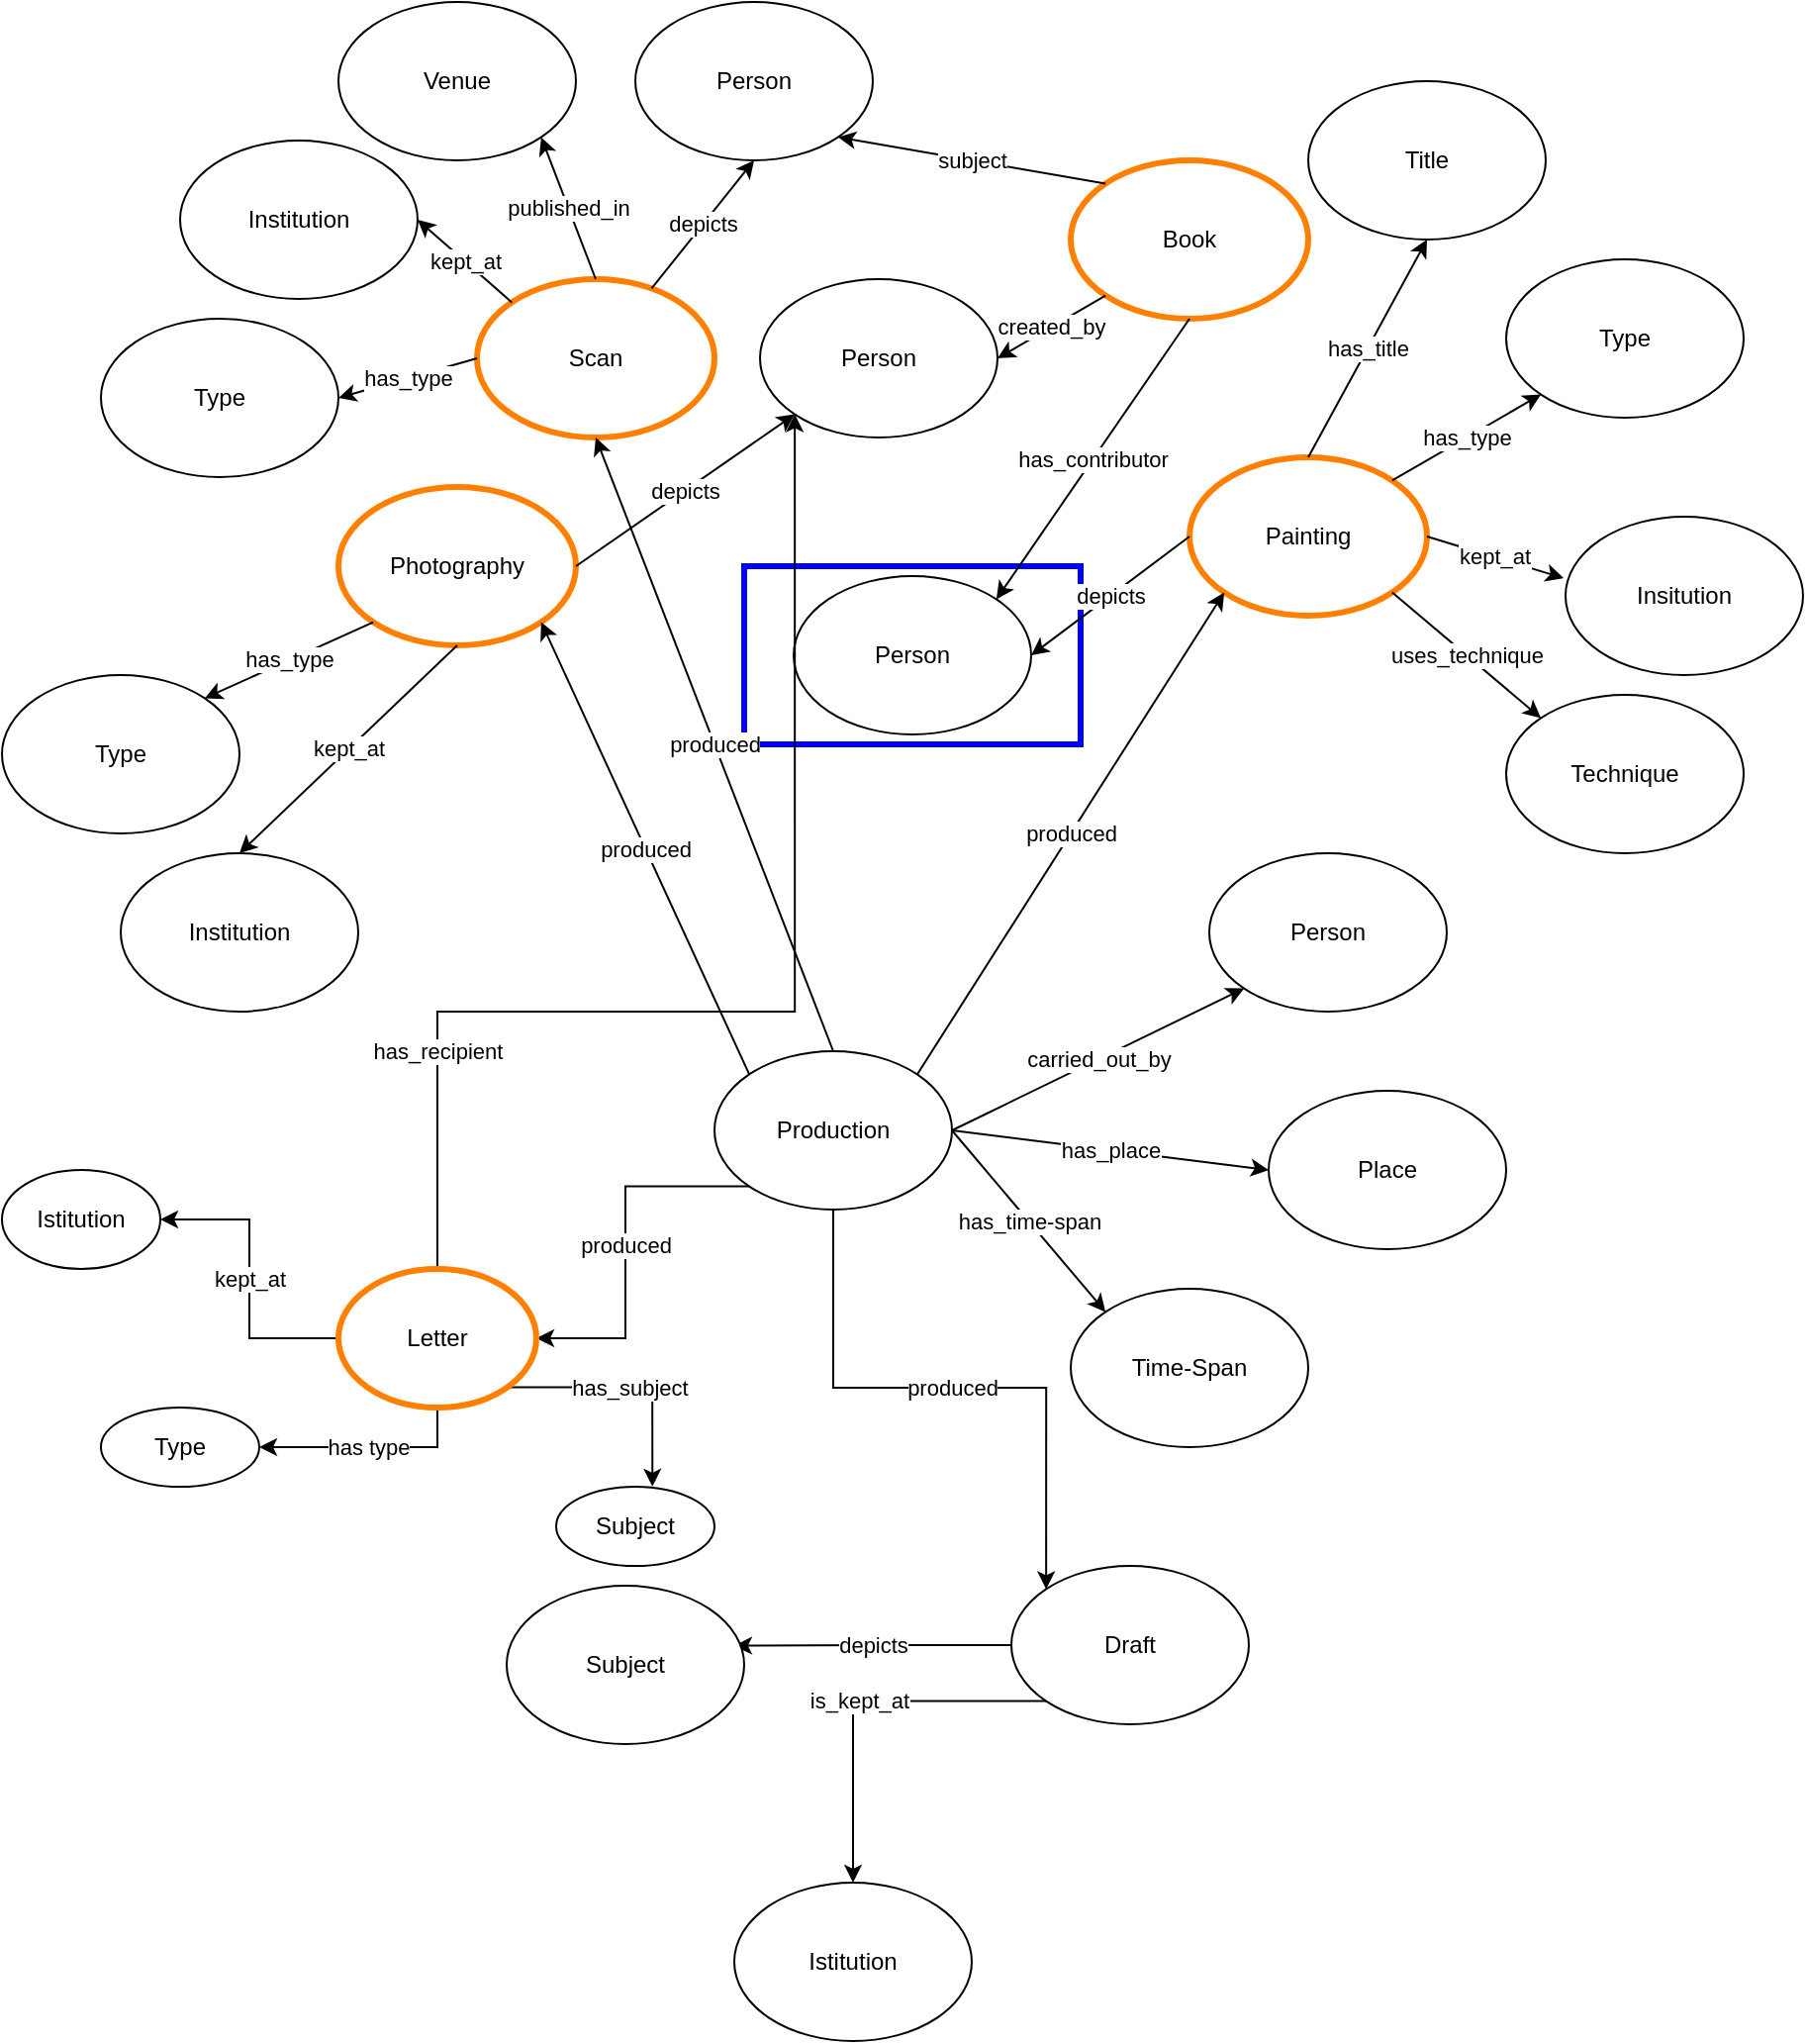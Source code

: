 <mxfile version="12.9.3" type="device"><diagram id="bDDkEWR-2ZyQR0Rezxwh" name="Page-1"><mxGraphModel dx="1539" dy="363" grid="1" gridSize="10" guides="1" tooltips="1" connect="1" arrows="1" fold="1" page="1" pageScale="1" pageWidth="827" pageHeight="1169" math="0" shadow="0"><root><mxCell id="0"/><mxCell id="1" parent="0"/><mxCell id="DpxvveYnkvIqJv0rZraR-32" value="" style="rounded=0;whiteSpace=wrap;html=1;strokeColor=#0000FF;strokeWidth=3;" parent="1" vertex="1"><mxGeometry x="285" y="335" width="170" height="90" as="geometry"/></mxCell><mxCell id="DpxvveYnkvIqJv0rZraR-1" value="Person" style="ellipse;whiteSpace=wrap;html=1;" parent="1" vertex="1"><mxGeometry x="310" y="340" width="120" height="80" as="geometry"/></mxCell><mxCell id="DpxvveYnkvIqJv0rZraR-3" value="Painting" style="ellipse;whiteSpace=wrap;html=1;strokeColor=#FF8000;strokeWidth=3;" parent="1" vertex="1"><mxGeometry x="510" y="280" width="120" height="80" as="geometry"/></mxCell><mxCell id="DpxvveYnkvIqJv0rZraR-5" value="depicts" style="endArrow=classic;html=1;exitX=0;exitY=0.5;exitDx=0;exitDy=0;entryX=1;entryY=0.5;entryDx=0;entryDy=0;" parent="1" source="DpxvveYnkvIqJv0rZraR-3" target="DpxvveYnkvIqJv0rZraR-1" edge="1"><mxGeometry width="50" height="50" relative="1" as="geometry"><mxPoint x="570" y="310" as="sourcePoint"/><mxPoint x="620" y="260" as="targetPoint"/></mxGeometry></mxCell><mxCell id="v0LLpTirpBKi9YI5wZAa-7" value="produced" style="edgeStyle=orthogonalEdgeStyle;rounded=0;orthogonalLoop=1;jettySize=auto;html=1;exitX=0;exitY=1;exitDx=0;exitDy=0;entryX=1;entryY=0.5;entryDx=0;entryDy=0;" parent="1" source="DpxvveYnkvIqJv0rZraR-6" target="v0LLpTirpBKi9YI5wZAa-1" edge="1"><mxGeometry relative="1" as="geometry"/></mxCell><mxCell id="l1rlPNUPFTy6gsJYCUrS-14" value="produced" style="edgeStyle=orthogonalEdgeStyle;rounded=0;orthogonalLoop=1;jettySize=auto;html=1;exitX=0.5;exitY=1;exitDx=0;exitDy=0;entryX=0;entryY=0;entryDx=0;entryDy=0;" edge="1" parent="1" source="DpxvveYnkvIqJv0rZraR-6" target="l1rlPNUPFTy6gsJYCUrS-6"><mxGeometry relative="1" as="geometry"/></mxCell><mxCell id="DpxvveYnkvIqJv0rZraR-6" value="Production" style="ellipse;whiteSpace=wrap;html=1;strokeColor=#000000;strokeWidth=1;" parent="1" vertex="1"><mxGeometry x="270" y="580" width="120" height="80" as="geometry"/></mxCell><mxCell id="DpxvveYnkvIqJv0rZraR-8" value="produced" style="endArrow=classic;html=1;exitX=1;exitY=0;exitDx=0;exitDy=0;entryX=0;entryY=1;entryDx=0;entryDy=0;" parent="1" source="DpxvveYnkvIqJv0rZraR-6" target="DpxvveYnkvIqJv0rZraR-3" edge="1"><mxGeometry width="50" height="50" relative="1" as="geometry"><mxPoint x="520" y="450" as="sourcePoint"/><mxPoint x="570" y="400" as="targetPoint"/></mxGeometry></mxCell><mxCell id="DpxvveYnkvIqJv0rZraR-9" value="carried_out_by" style="endArrow=classic;html=1;exitX=1;exitY=0.5;exitDx=0;exitDy=0;entryX=0;entryY=1;entryDx=0;entryDy=0;" parent="1" source="DpxvveYnkvIqJv0rZraR-6" target="DpxvveYnkvIqJv0rZraR-10" edge="1"><mxGeometry width="50" height="50" relative="1" as="geometry"><mxPoint x="240" y="650" as="sourcePoint"/><mxPoint x="210" y="680" as="targetPoint"/></mxGeometry></mxCell><mxCell id="DpxvveYnkvIqJv0rZraR-10" value="Person" style="ellipse;whiteSpace=wrap;html=1;strokeColor=#000000;strokeWidth=1;" parent="1" vertex="1"><mxGeometry x="520" y="480" width="120" height="80" as="geometry"/></mxCell><mxCell id="DpxvveYnkvIqJv0rZraR-11" value="has_time-span" style="endArrow=classic;html=1;entryX=0;entryY=0;entryDx=0;entryDy=0;exitX=1;exitY=0.5;exitDx=0;exitDy=0;" parent="1" source="DpxvveYnkvIqJv0rZraR-6" target="DpxvveYnkvIqJv0rZraR-13" edge="1"><mxGeometry width="50" height="50" relative="1" as="geometry"><mxPoint x="370" y="650" as="sourcePoint"/><mxPoint x="320" y="730" as="targetPoint"/><Array as="points"/></mxGeometry></mxCell><mxCell id="DpxvveYnkvIqJv0rZraR-13" value="Time-Span" style="ellipse;whiteSpace=wrap;html=1;strokeColor=#000000;strokeWidth=1;" parent="1" vertex="1"><mxGeometry x="450" y="700" width="120" height="80" as="geometry"/></mxCell><mxCell id="DpxvveYnkvIqJv0rZraR-14" value="Place" style="ellipse;whiteSpace=wrap;html=1;strokeColor=#000000;strokeWidth=1;" parent="1" vertex="1"><mxGeometry x="550" y="600" width="120" height="80" as="geometry"/></mxCell><mxCell id="DpxvveYnkvIqJv0rZraR-15" value="has_place" style="endArrow=classic;html=1;entryX=0;entryY=0.5;entryDx=0;entryDy=0;exitX=1;exitY=0.5;exitDx=0;exitDy=0;" parent="1" source="DpxvveYnkvIqJv0rZraR-6" target="DpxvveYnkvIqJv0rZraR-14" edge="1"><mxGeometry width="50" height="50" relative="1" as="geometry"><mxPoint x="380" y="610" as="sourcePoint"/><mxPoint x="510" y="650" as="targetPoint"/></mxGeometry></mxCell><mxCell id="DpxvveYnkvIqJv0rZraR-16" value="Title" style="ellipse;whiteSpace=wrap;html=1;" parent="1" vertex="1"><mxGeometry x="570" y="90" width="120" height="80" as="geometry"/></mxCell><mxCell id="DpxvveYnkvIqJv0rZraR-17" value="Type" style="ellipse;whiteSpace=wrap;html=1;" parent="1" vertex="1"><mxGeometry x="670" y="180" width="120" height="80" as="geometry"/></mxCell><mxCell id="DpxvveYnkvIqJv0rZraR-18" value="has_title" style="endArrow=classic;html=1;exitX=0.5;exitY=0;exitDx=0;exitDy=0;entryX=0.5;entryY=1;entryDx=0;entryDy=0;" parent="1" source="DpxvveYnkvIqJv0rZraR-3" target="DpxvveYnkvIqJv0rZraR-16" edge="1"><mxGeometry width="50" height="50" relative="1" as="geometry"><mxPoint x="540" y="250" as="sourcePoint"/><mxPoint x="590" y="200" as="targetPoint"/></mxGeometry></mxCell><mxCell id="DpxvveYnkvIqJv0rZraR-19" value="has_type" style="endArrow=classic;html=1;exitX=1;exitY=0;exitDx=0;exitDy=0;entryX=0;entryY=1;entryDx=0;entryDy=0;" parent="1" source="DpxvveYnkvIqJv0rZraR-3" target="DpxvveYnkvIqJv0rZraR-17" edge="1"><mxGeometry width="50" height="50" relative="1" as="geometry"><mxPoint x="670" y="330" as="sourcePoint"/><mxPoint x="720" y="280" as="targetPoint"/></mxGeometry></mxCell><mxCell id="DpxvveYnkvIqJv0rZraR-22" value="Insitution" style="ellipse;whiteSpace=wrap;html=1;" parent="1" vertex="1"><mxGeometry x="700" y="310" width="120" height="80" as="geometry"/></mxCell><mxCell id="DpxvveYnkvIqJv0rZraR-23" value="kept_at" style="endArrow=classic;html=1;exitX=1;exitY=0.5;exitDx=0;exitDy=0;entryX=-0.008;entryY=0.388;entryDx=0;entryDy=0;entryPerimeter=0;" parent="1" source="DpxvveYnkvIqJv0rZraR-3" target="DpxvveYnkvIqJv0rZraR-22" edge="1"><mxGeometry width="50" height="50" relative="1" as="geometry"><mxPoint x="640" y="390" as="sourcePoint"/><mxPoint x="690" y="340" as="targetPoint"/></mxGeometry></mxCell><mxCell id="DpxvveYnkvIqJv0rZraR-24" value="Technique" style="ellipse;whiteSpace=wrap;html=1;strokeColor=#000000;strokeWidth=1;" parent="1" vertex="1"><mxGeometry x="670" y="400" width="120" height="80" as="geometry"/></mxCell><mxCell id="DpxvveYnkvIqJv0rZraR-25" value="uses_technique" style="endArrow=classic;html=1;exitX=1;exitY=1;exitDx=0;exitDy=0;entryX=0;entryY=0;entryDx=0;entryDy=0;" parent="1" source="DpxvveYnkvIqJv0rZraR-3" target="DpxvveYnkvIqJv0rZraR-24" edge="1"><mxGeometry width="50" height="50" relative="1" as="geometry"><mxPoint x="590" y="430" as="sourcePoint"/><mxPoint x="640" y="380" as="targetPoint"/></mxGeometry></mxCell><mxCell id="DpxvveYnkvIqJv0rZraR-27" value="Book" style="ellipse;whiteSpace=wrap;html=1;strokeColor=#FF8000;strokeWidth=3;" parent="1" vertex="1"><mxGeometry x="450" y="130" width="120" height="80" as="geometry"/></mxCell><mxCell id="DpxvveYnkvIqJv0rZraR-28" value="has_contributor" style="endArrow=classic;html=1;exitX=0.5;exitY=1;exitDx=0;exitDy=0;entryX=1;entryY=0;entryDx=0;entryDy=0;" parent="1" source="DpxvveYnkvIqJv0rZraR-27" target="DpxvveYnkvIqJv0rZraR-1" edge="1"><mxGeometry width="50" height="50" relative="1" as="geometry"><mxPoint x="170" y="360" as="sourcePoint"/><mxPoint x="220" y="310" as="targetPoint"/></mxGeometry></mxCell><mxCell id="DpxvveYnkvIqJv0rZraR-29" value="Person" style="ellipse;whiteSpace=wrap;html=1;strokeColor=#000000;strokeWidth=1;" parent="1" vertex="1"><mxGeometry x="230" y="50" width="120" height="80" as="geometry"/></mxCell><mxCell id="DpxvveYnkvIqJv0rZraR-30" value="subject" style="endArrow=classic;html=1;exitX=0;exitY=0;exitDx=0;exitDy=0;entryX=1;entryY=1;entryDx=0;entryDy=0;" parent="1" source="DpxvveYnkvIqJv0rZraR-27" target="DpxvveYnkvIqJv0rZraR-29" edge="1"><mxGeometry width="50" height="50" relative="1" as="geometry"><mxPoint x="280" y="190" as="sourcePoint"/><mxPoint x="330" y="140" as="targetPoint"/></mxGeometry></mxCell><mxCell id="DpxvveYnkvIqJv0rZraR-33" value="Scan" style="ellipse;whiteSpace=wrap;html=1;strokeColor=#FF8000;strokeWidth=3;container=1;" parent="1" vertex="1"><mxGeometry x="150" y="190" width="120" height="80" as="geometry"/></mxCell><mxCell id="DpxvveYnkvIqJv0rZraR-34" value="depicts" style="endArrow=classic;html=1;entryX=0.5;entryY=1;entryDx=0;entryDy=0;" parent="1" source="DpxvveYnkvIqJv0rZraR-33" target="DpxvveYnkvIqJv0rZraR-29" edge="1"><mxGeometry width="50" height="50" relative="1" as="geometry"><mxPoint x="180" y="170" as="sourcePoint"/><mxPoint x="230" y="120" as="targetPoint"/></mxGeometry></mxCell><mxCell id="DpxvveYnkvIqJv0rZraR-35" value="produced" style="endArrow=classic;html=1;exitX=0.5;exitY=0;exitDx=0;exitDy=0;entryX=0.5;entryY=1;entryDx=0;entryDy=0;" parent="1" source="DpxvveYnkvIqJv0rZraR-6" target="DpxvveYnkvIqJv0rZraR-33" edge="1"><mxGeometry width="50" height="50" relative="1" as="geometry"><mxPoint x="140" y="480" as="sourcePoint"/><mxPoint x="190" y="430" as="targetPoint"/></mxGeometry></mxCell><mxCell id="DpxvveYnkvIqJv0rZraR-36" value="Venue" style="ellipse;whiteSpace=wrap;html=1;strokeColor=#000000;strokeWidth=1;" parent="1" vertex="1"><mxGeometry x="80" y="50" width="120" height="80" as="geometry"/></mxCell><mxCell id="DpxvveYnkvIqJv0rZraR-37" value="published_in" style="endArrow=classic;html=1;exitX=0.5;exitY=0;exitDx=0;exitDy=0;entryX=1;entryY=1;entryDx=0;entryDy=0;" parent="1" source="DpxvveYnkvIqJv0rZraR-33" target="DpxvveYnkvIqJv0rZraR-36" edge="1"><mxGeometry width="50" height="50" relative="1" as="geometry"><mxPoint x="60" y="250" as="sourcePoint"/><mxPoint x="110" y="200" as="targetPoint"/></mxGeometry></mxCell><mxCell id="DpxvveYnkvIqJv0rZraR-39" value="Institution" style="ellipse;whiteSpace=wrap;html=1;strokeColor=#000000;strokeWidth=1;" parent="1" vertex="1"><mxGeometry y="120" width="120" height="80" as="geometry"/></mxCell><mxCell id="DpxvveYnkvIqJv0rZraR-40" value="kept_at" style="endArrow=classic;html=1;exitX=0;exitY=0;exitDx=0;exitDy=0;entryX=1;entryY=0.5;entryDx=0;entryDy=0;" parent="1" source="DpxvveYnkvIqJv0rZraR-33" target="DpxvveYnkvIqJv0rZraR-39" edge="1"><mxGeometry width="50" height="50" relative="1" as="geometry"><mxPoint x="60" y="260" as="sourcePoint"/><mxPoint x="110" y="210" as="targetPoint"/></mxGeometry></mxCell><mxCell id="DpxvveYnkvIqJv0rZraR-42" value="Type" style="ellipse;whiteSpace=wrap;html=1;strokeColor=#000000;strokeWidth=1;" parent="1" vertex="1"><mxGeometry x="-40" y="210" width="120" height="80" as="geometry"/></mxCell><mxCell id="DpxvveYnkvIqJv0rZraR-43" value="has_type" style="endArrow=classic;html=1;exitX=0;exitY=0.5;exitDx=0;exitDy=0;entryX=1;entryY=0.5;entryDx=0;entryDy=0;" parent="1" source="DpxvveYnkvIqJv0rZraR-33" target="DpxvveYnkvIqJv0rZraR-42" edge="1"><mxGeometry width="50" height="50" relative="1" as="geometry"><mxPoint x="70" y="370" as="sourcePoint"/><mxPoint x="120" y="320" as="targetPoint"/></mxGeometry></mxCell><mxCell id="DpxvveYnkvIqJv0rZraR-46" value="created_by" style="endArrow=classic;html=1;exitX=0;exitY=1;exitDx=0;exitDy=0;entryX=1;entryY=0.5;entryDx=0;entryDy=0;" parent="1" source="DpxvveYnkvIqJv0rZraR-27" target="DpxvveYnkvIqJv0rZraR-69" edge="1"><mxGeometry width="50" height="50" relative="1" as="geometry"><mxPoint x="440" y="130" as="sourcePoint"/><mxPoint x="460" y="90" as="targetPoint"/></mxGeometry></mxCell><mxCell id="DpxvveYnkvIqJv0rZraR-59" value="Photography" style="ellipse;whiteSpace=wrap;html=1;strokeColor=#FF8000;strokeWidth=3;container=1;" parent="1" vertex="1"><mxGeometry x="80" y="295" width="120" height="80" as="geometry"/></mxCell><mxCell id="DpxvveYnkvIqJv0rZraR-60" value="depicts" style="endArrow=classic;html=1;entryX=0;entryY=1;entryDx=0;entryDy=0;exitX=1;exitY=0.5;exitDx=0;exitDy=0;" parent="1" source="DpxvveYnkvIqJv0rZraR-59" target="DpxvveYnkvIqJv0rZraR-69" edge="1"><mxGeometry width="50" height="50" relative="1" as="geometry"><mxPoint x="70" y="335" as="sourcePoint"/><mxPoint x="50" y="690" as="targetPoint"/></mxGeometry></mxCell><mxCell id="DpxvveYnkvIqJv0rZraR-61" value="Type" style="ellipse;whiteSpace=wrap;html=1;" parent="1" vertex="1"><mxGeometry x="-90" y="390" width="120" height="80" as="geometry"/></mxCell><mxCell id="DpxvveYnkvIqJv0rZraR-62" value="has_type" style="endArrow=classic;html=1;exitX=0;exitY=1;exitDx=0;exitDy=0;entryX=1;entryY=0;entryDx=0;entryDy=0;" parent="1" source="DpxvveYnkvIqJv0rZraR-59" target="DpxvveYnkvIqJv0rZraR-61" edge="1"><mxGeometry width="50" height="50" relative="1" as="geometry"><mxPoint x="-170" y="790" as="sourcePoint"/><mxPoint x="-120" y="740" as="targetPoint"/></mxGeometry></mxCell><mxCell id="DpxvveYnkvIqJv0rZraR-63" value="Institution" style="ellipse;whiteSpace=wrap;html=1;strokeColor=#000000;strokeWidth=1;" parent="1" vertex="1"><mxGeometry x="-30" y="480" width="120" height="80" as="geometry"/></mxCell><mxCell id="DpxvveYnkvIqJv0rZraR-64" value="kept_at" style="endArrow=classic;html=1;exitX=0.5;exitY=1;exitDx=0;exitDy=0;entryX=0.5;entryY=0;entryDx=0;entryDy=0;" parent="1" source="DpxvveYnkvIqJv0rZraR-59" target="DpxvveYnkvIqJv0rZraR-63" edge="1"><mxGeometry width="50" height="50" relative="1" as="geometry"><mxPoint x="210" y="800" as="sourcePoint"/><mxPoint x="260" y="750" as="targetPoint"/></mxGeometry></mxCell><mxCell id="DpxvveYnkvIqJv0rZraR-65" value="produced" style="endArrow=classic;html=1;exitX=0;exitY=0;exitDx=0;exitDy=0;entryX=1;entryY=1;entryDx=0;entryDy=0;" parent="1" source="DpxvveYnkvIqJv0rZraR-6" target="DpxvveYnkvIqJv0rZraR-59" edge="1"><mxGeometry width="50" height="50" relative="1" as="geometry"><mxPoint x="200" y="590" as="sourcePoint"/><mxPoint x="250" y="540" as="targetPoint"/></mxGeometry></mxCell><mxCell id="DpxvveYnkvIqJv0rZraR-69" value="Person" style="ellipse;whiteSpace=wrap;html=1;strokeColor=#000000;strokeWidth=1;" parent="1" vertex="1"><mxGeometry x="293" y="190" width="120" height="80" as="geometry"/></mxCell><mxCell id="v0LLpTirpBKi9YI5wZAa-5" value="kept_at&lt;br&gt;" style="edgeStyle=orthogonalEdgeStyle;rounded=0;orthogonalLoop=1;jettySize=auto;html=1;" parent="1" source="v0LLpTirpBKi9YI5wZAa-1" target="v0LLpTirpBKi9YI5wZAa-3" edge="1"><mxGeometry relative="1" as="geometry"/></mxCell><mxCell id="v0LLpTirpBKi9YI5wZAa-6" value="has type&lt;br&gt;" style="edgeStyle=orthogonalEdgeStyle;rounded=0;orthogonalLoop=1;jettySize=auto;html=1;exitX=0.5;exitY=1;exitDx=0;exitDy=0;entryX=1;entryY=0.5;entryDx=0;entryDy=0;" parent="1" source="v0LLpTirpBKi9YI5wZAa-1" target="v0LLpTirpBKi9YI5wZAa-4" edge="1"><mxGeometry relative="1" as="geometry"/></mxCell><mxCell id="l1rlPNUPFTy6gsJYCUrS-1" value="has_recipient" style="edgeStyle=orthogonalEdgeStyle;rounded=0;orthogonalLoop=1;jettySize=auto;html=1;exitX=0.5;exitY=0;exitDx=0;exitDy=0;entryX=0;entryY=1;entryDx=0;entryDy=0;" edge="1" parent="1" source="v0LLpTirpBKi9YI5wZAa-1" target="DpxvveYnkvIqJv0rZraR-69"><mxGeometry x="-0.641" relative="1" as="geometry"><Array as="points"><mxPoint x="130" y="560"/><mxPoint x="311" y="560"/></Array><mxPoint as="offset"/></mxGeometry></mxCell><mxCell id="l1rlPNUPFTy6gsJYCUrS-2" value="has_subject" style="edgeStyle=orthogonalEdgeStyle;rounded=0;orthogonalLoop=1;jettySize=auto;html=1;exitX=1;exitY=1;exitDx=0;exitDy=0;entryX=0.608;entryY=-0.002;entryDx=0;entryDy=0;entryPerimeter=0;" edge="1" parent="1" source="v0LLpTirpBKi9YI5wZAa-1" target="l1rlPNUPFTy6gsJYCUrS-3"><mxGeometry relative="1" as="geometry"><mxPoint x="240" y="810" as="targetPoint"/></mxGeometry></mxCell><mxCell id="v0LLpTirpBKi9YI5wZAa-1" value="Letter" style="ellipse;whiteSpace=wrap;html=1;gradientColor=none;strokeColor=#FF8000;strokeWidth=3;" parent="1" vertex="1"><mxGeometry x="80" y="690" width="100" height="70" as="geometry"/></mxCell><mxCell id="v0LLpTirpBKi9YI5wZAa-3" value="Istitution" style="ellipse;whiteSpace=wrap;html=1;" parent="1" vertex="1"><mxGeometry x="-90" y="640" width="80" height="50" as="geometry"/></mxCell><mxCell id="v0LLpTirpBKi9YI5wZAa-4" value="Type" style="ellipse;whiteSpace=wrap;html=1;" parent="1" vertex="1"><mxGeometry x="-40" y="760" width="80" height="40" as="geometry"/></mxCell><mxCell id="l1rlPNUPFTy6gsJYCUrS-3" value="Subject" style="ellipse;whiteSpace=wrap;html=1;" vertex="1" parent="1"><mxGeometry x="190" y="800" width="80" height="40" as="geometry"/></mxCell><mxCell id="l1rlPNUPFTy6gsJYCUrS-9" value="is_kept_at" style="edgeStyle=orthogonalEdgeStyle;rounded=0;orthogonalLoop=1;jettySize=auto;html=1;exitX=0;exitY=1;exitDx=0;exitDy=0;" edge="1" parent="1" source="l1rlPNUPFTy6gsJYCUrS-6" target="l1rlPNUPFTy6gsJYCUrS-10"><mxGeometry relative="1" as="geometry"><mxPoint x="400" y="960" as="targetPoint"/></mxGeometry></mxCell><mxCell id="l1rlPNUPFTy6gsJYCUrS-18" value="depicts" style="edgeStyle=orthogonalEdgeStyle;rounded=0;orthogonalLoop=1;jettySize=auto;html=1;exitX=0;exitY=0.5;exitDx=0;exitDy=0;entryX=0.958;entryY=0.379;entryDx=0;entryDy=0;entryPerimeter=0;" edge="1" parent="1" source="l1rlPNUPFTy6gsJYCUrS-6" target="l1rlPNUPFTy6gsJYCUrS-8"><mxGeometry relative="1" as="geometry"/></mxCell><mxCell id="l1rlPNUPFTy6gsJYCUrS-6" value="Draft" style="ellipse;whiteSpace=wrap;html=1;" vertex="1" parent="1"><mxGeometry x="420" y="840" width="120" height="80" as="geometry"/></mxCell><mxCell id="l1rlPNUPFTy6gsJYCUrS-8" value="Subject" style="ellipse;whiteSpace=wrap;html=1;" vertex="1" parent="1"><mxGeometry x="165" y="850" width="120" height="80" as="geometry"/></mxCell><mxCell id="l1rlPNUPFTy6gsJYCUrS-10" value="Istitution" style="ellipse;whiteSpace=wrap;html=1;" vertex="1" parent="1"><mxGeometry x="280" y="1000" width="120" height="80" as="geometry"/></mxCell></root></mxGraphModel></diagram></mxfile>